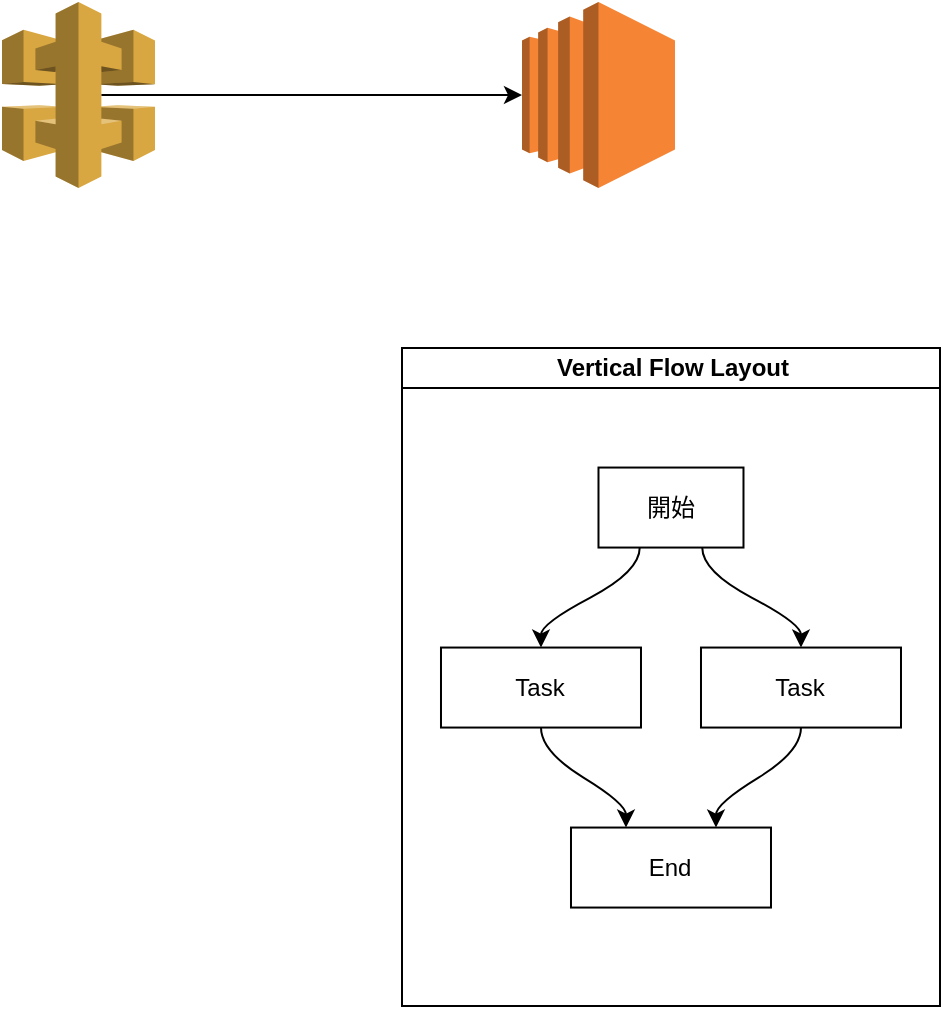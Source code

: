 <mxfile version="13.0.9">
    <diagram id="6hGFLwfOUW9BJ-s0fimq" name="Page-1">
        <mxGraphModel dx="1134" dy="832" grid="1" gridSize="10" guides="1" tooltips="1" connect="1" arrows="1" fold="1" page="1" pageScale="1" pageWidth="827" pageHeight="1169" math="0" shadow="0">
            <root>
                <mxCell id="0"/>
                <mxCell id="1" parent="0"/>
                <mxCell id="6" value="" style="outlineConnect=0;dashed=0;verticalLabelPosition=bottom;verticalAlign=top;align=center;html=1;shape=mxgraph.aws3.ec2;fillColor=#F58534;gradientColor=none;" parent="1" vertex="1">
                    <mxGeometry x="390" y="137" width="76.5" height="93" as="geometry"/>
                </mxCell>
                <mxCell id="7" value="" style="outlineConnect=0;dashed=0;verticalLabelPosition=bottom;verticalAlign=top;align=center;html=1;shape=mxgraph.aws3.api_gateway;fillColor=#D9A741;gradientColor=none;" parent="1" vertex="1">
                    <mxGeometry x="130" y="137" width="76.5" height="93" as="geometry"/>
                </mxCell>
                <mxCell id="8" value="" style="endArrow=classic;html=1;exitX=0.65;exitY=0.5;exitDx=0;exitDy=0;exitPerimeter=0;entryX=0;entryY=0.5;entryDx=0;entryDy=0;entryPerimeter=0;" parent="1" source="7" target="6" edge="1">
                    <mxGeometry width="50" height="50" relative="1" as="geometry">
                        <mxPoint x="210" y="270" as="sourcePoint"/>
                        <mxPoint x="260" y="220" as="targetPoint"/>
                    </mxGeometry>
                </mxCell>
                <mxCell id="9" value="Vertical Flow Layout" style="swimlane;html=1;startSize=20;horizontal=1;childLayout=flowLayout;flowOrientation=north;resizable=0;interRankCellSpacing=50;containerType=tree;rotation=0;" parent="1" vertex="1">
                    <mxGeometry x="330" y="310" width="269" height="329" as="geometry"/>
                </mxCell>
                <mxCell id="10" value="開始" style="whiteSpace=wrap;html=1;rotation=0;" parent="9" vertex="1">
                    <mxGeometry x="98.247" y="59.775" width="72.5" height="40" as="geometry"/>
                </mxCell>
                <mxCell id="11" value="Task" style="whiteSpace=wrap;html=1;rotation=0;" parent="9" vertex="1">
                    <mxGeometry x="19.497" y="149.775" width="100" height="40" as="geometry"/>
                </mxCell>
                <mxCell id="12" value="" style="html=1;curved=1;noEdgeStyle=1;orthogonal=1;" parent="9" source="10" target="11" edge="1">
                    <mxGeometry relative="1" as="geometry">
                        <Array as="points">
                            <mxPoint x="118.872" y="111.775"/>
                            <mxPoint x="69.497" y="137.775"/>
                        </Array>
                    </mxGeometry>
                </mxCell>
                <mxCell id="13" value="Task" style="whiteSpace=wrap;html=1;rotation=0;" parent="9" vertex="1">
                    <mxGeometry x="149.497" y="149.775" width="100" height="40" as="geometry"/>
                </mxCell>
                <mxCell id="14" value="" style="html=1;curved=1;noEdgeStyle=1;orthogonal=1;" parent="9" source="10" target="13" edge="1">
                    <mxGeometry relative="1" as="geometry">
                        <Array as="points">
                            <mxPoint x="150.122" y="111.775"/>
                            <mxPoint x="199.497" y="137.775"/>
                        </Array>
                    </mxGeometry>
                </mxCell>
                <mxCell id="15" value="End" style="whiteSpace=wrap;html=1;rotation=0;" parent="9" vertex="1">
                    <mxGeometry x="84.497" y="239.775" width="100" height="40" as="geometry"/>
                </mxCell>
                <mxCell id="16" value="" style="html=1;curved=1;noEdgeStyle=1;orthogonal=1;" parent="9" source="11" target="15" edge="1">
                    <mxGeometry relative="1" as="geometry">
                        <Array as="points">
                            <mxPoint x="69.497" y="201.775"/>
                            <mxPoint x="111.997" y="227.775"/>
                        </Array>
                    </mxGeometry>
                </mxCell>
                <mxCell id="17" value="" style="html=1;curved=1;noEdgeStyle=1;orthogonal=1;" parent="9" source="13" target="15" edge="1">
                    <mxGeometry relative="1" as="geometry">
                        <Array as="points">
                            <mxPoint x="199.497" y="201.775"/>
                            <mxPoint x="156.997" y="227.775"/>
                        </Array>
                    </mxGeometry>
                </mxCell>
            </root>
        </mxGraphModel>
    </diagram>
</mxfile>
